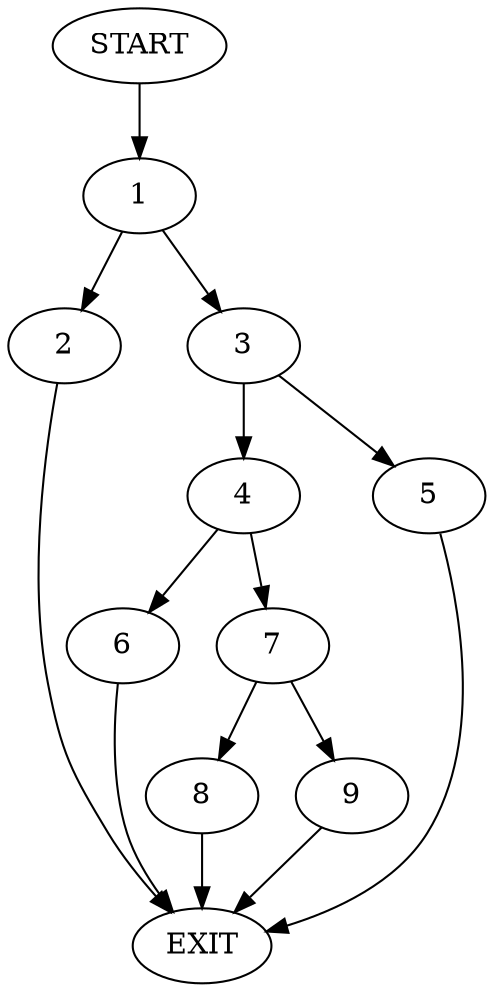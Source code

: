 digraph {
0 [label="START"]
10 [label="EXIT"]
0 -> 1
1 -> 2
1 -> 3
2 -> 10
3 -> 4
3 -> 5
4 -> 6
4 -> 7
5 -> 10
6 -> 10
7 -> 8
7 -> 9
9 -> 10
8 -> 10
}
